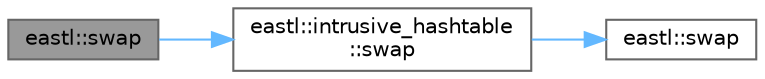 digraph "eastl::swap"
{
 // LATEX_PDF_SIZE
  bgcolor="transparent";
  edge [fontname=Helvetica,fontsize=10,labelfontname=Helvetica,labelfontsize=10];
  node [fontname=Helvetica,fontsize=10,shape=box,height=0.2,width=0.4];
  rankdir="LR";
  Node1 [id="Node000001",label="eastl::swap",height=0.2,width=0.4,color="gray40", fillcolor="grey60", style="filled", fontcolor="black",tooltip=" "];
  Node1 -> Node2 [id="edge1_Node000001_Node000002",color="steelblue1",style="solid",tooltip=" "];
  Node2 [id="Node000002",label="eastl::intrusive_hashtable\l::swap",height=0.2,width=0.4,color="grey40", fillcolor="white", style="filled",URL="$classeastl_1_1intrusive__hashtable.html#a7f5c130bc327bb02156b1855e2024dbc",tooltip=" "];
  Node2 -> Node3 [id="edge2_Node000002_Node000003",color="steelblue1",style="solid",tooltip=" "];
  Node3 [id="Node000003",label="eastl::swap",height=0.2,width=0.4,color="grey40", fillcolor="white", style="filled",URL="$namespaceeastl.html#a98898432a5e178e354c5af6abeb58f8b",tooltip=" "];
}
